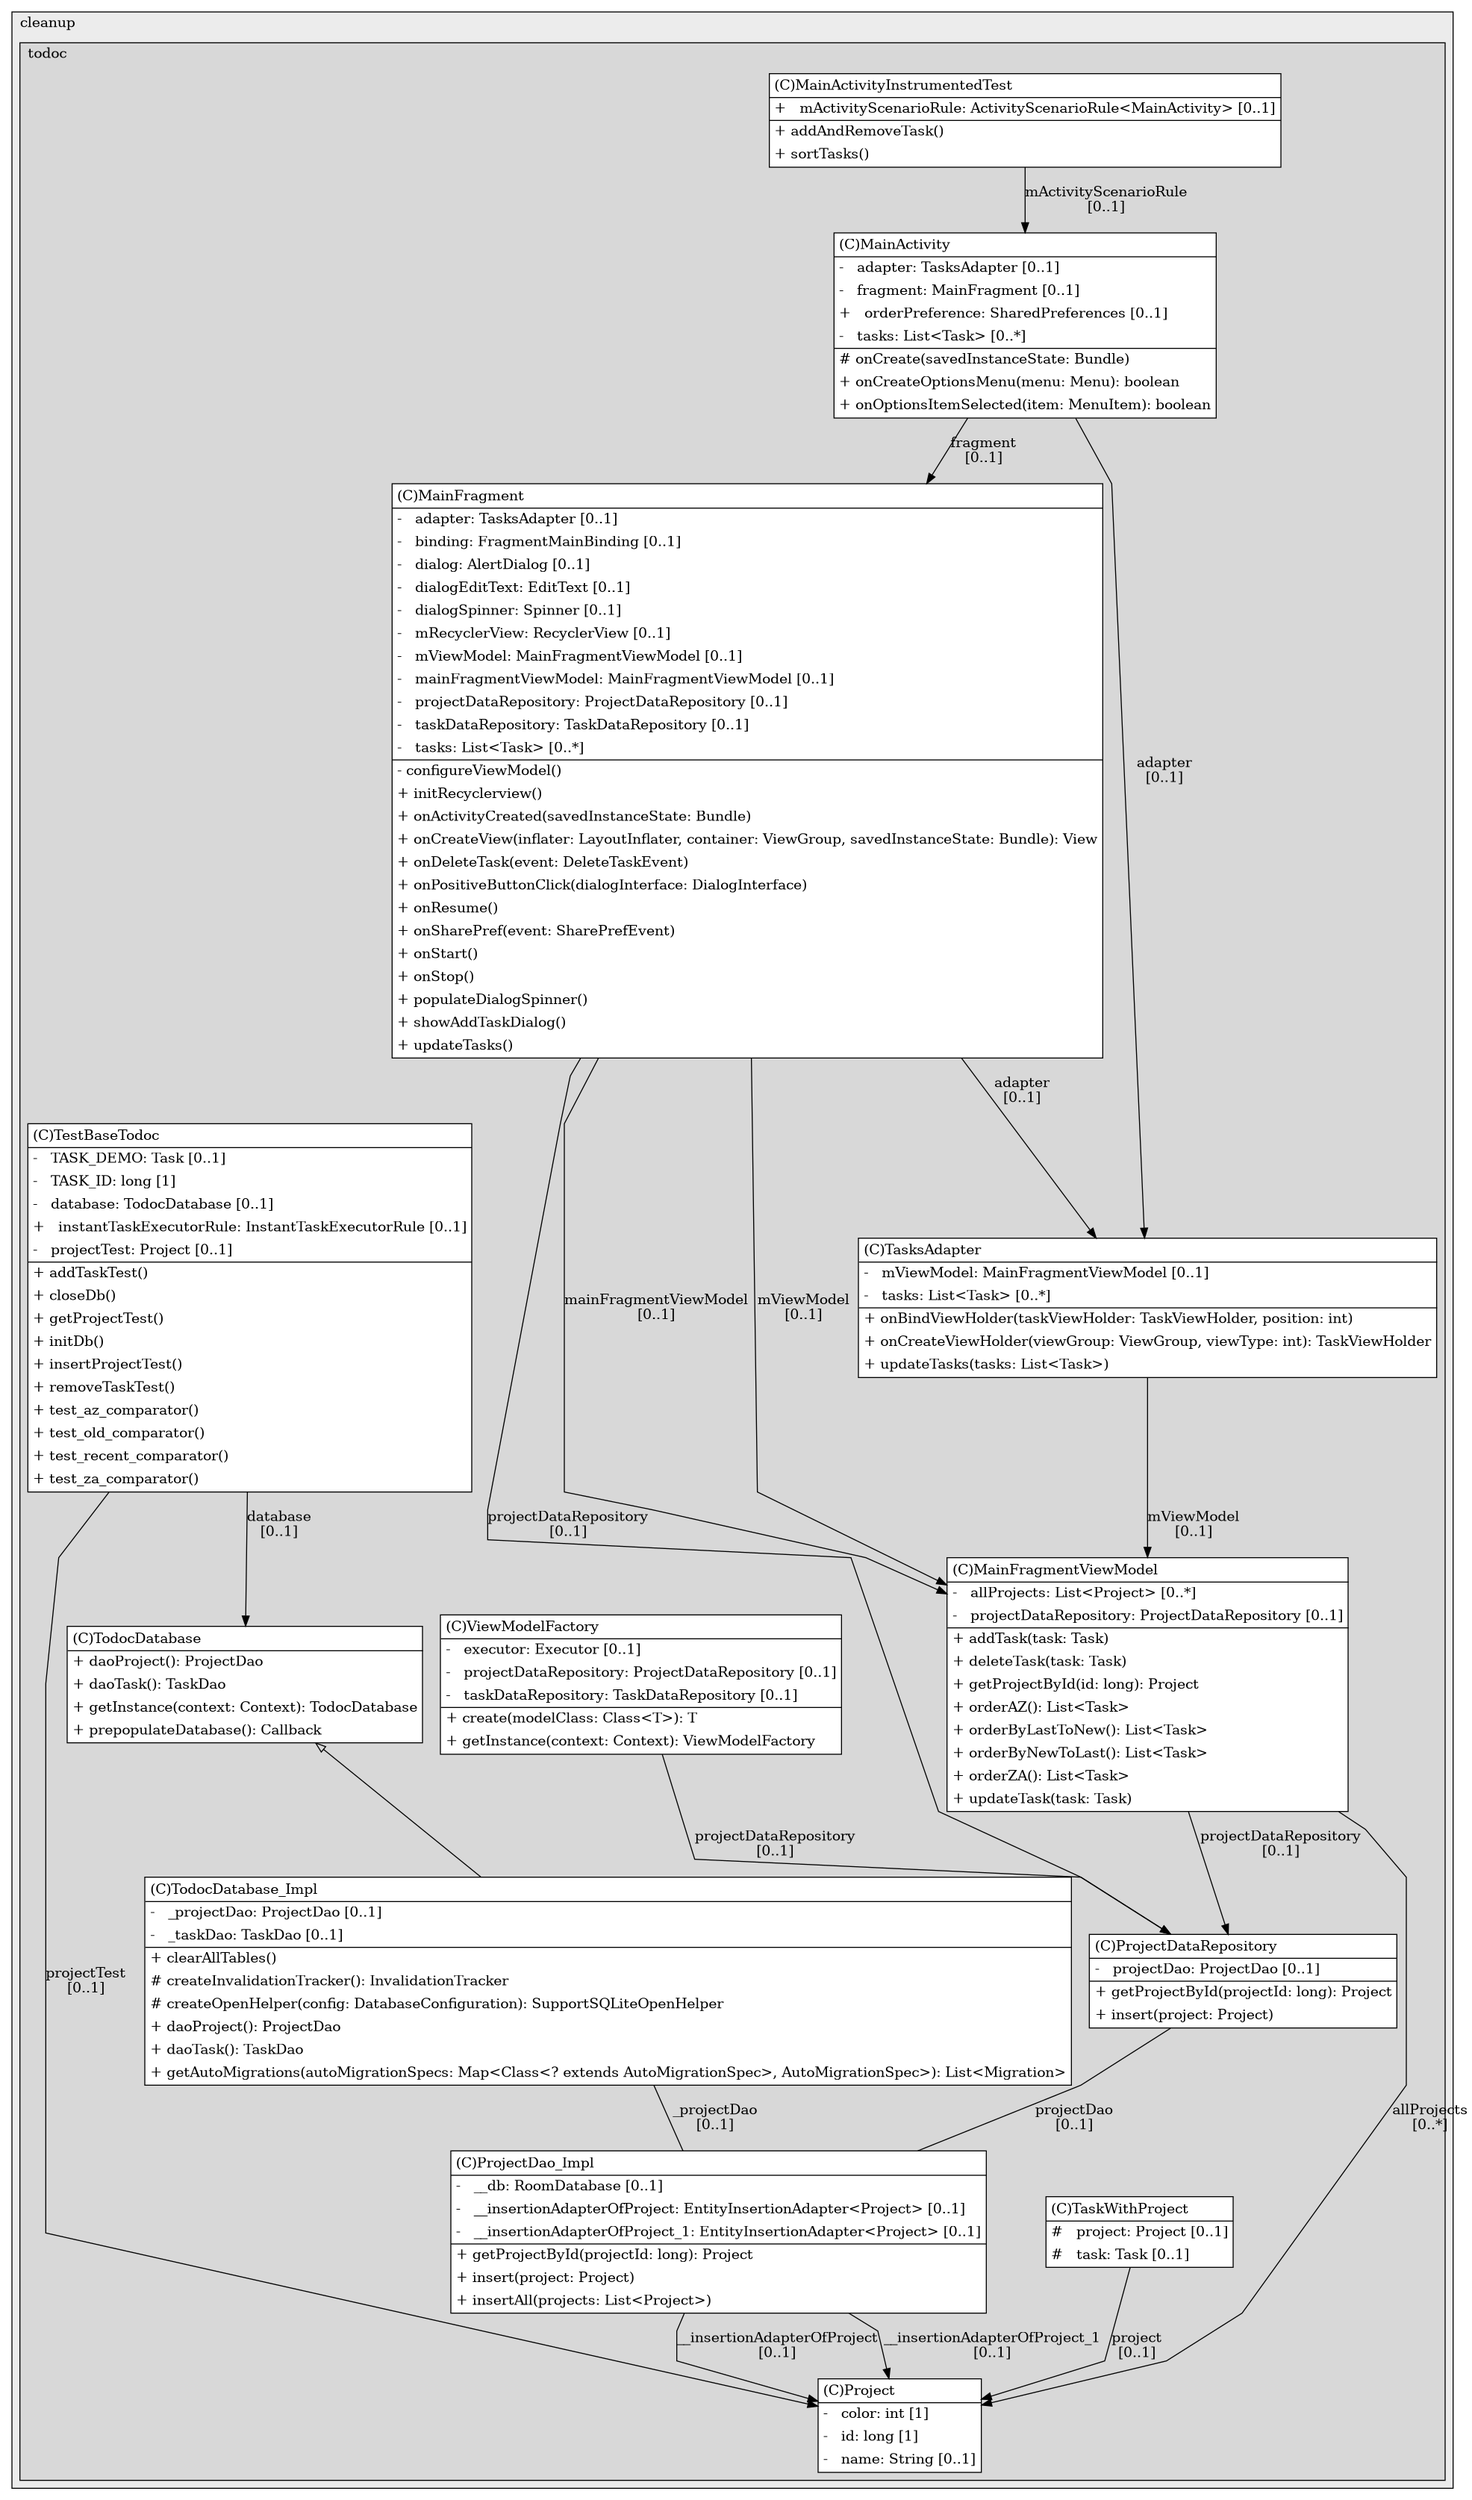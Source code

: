 @startuml

/' diagram meta data start
config=StructureConfiguration;
{
  "projectClassification": {
    "searchMode": "OpenProject", // OpenProject, AllProjects
    "includedProjects": "",
    "pathEndKeywords": "*.impl",
    "isClientPath": "",
    "isClientName": "",
    "isTestPath": "",
    "isTestName": "",
    "isMappingPath": "",
    "isMappingName": "",
    "isDataAccessPath": "",
    "isDataAccessName": "",
    "isDataStructurePath": "",
    "isDataStructureName": "",
    "isInterfaceStructuresPath": "",
    "isInterfaceStructuresName": "",
    "isEntryPointPath": "",
    "isEntryPointName": "",
    "treatFinalFieldsAsMandatory": false
  },
  "graphRestriction": {
    "classPackageExcludeFilter": "",
    "classPackageIncludeFilter": "",
    "classNameExcludeFilter": "",
    "classNameIncludeFilter": "",
    "methodNameExcludeFilter": "",
    "methodNameIncludeFilter": "",
    "removeByInheritance": "", // inheritance/annotation based filtering is done in a second step
    "removeByAnnotation": "",
    "removeByClassPackage": "", // cleanup the graph after inheritance/annotation based filtering is done
    "removeByClassName": "",
    "cutMappings": false,
    "cutEnum": true,
    "cutTests": true,
    "cutClient": true,
    "cutDataAccess": false,
    "cutInterfaceStructures": false,
    "cutDataStructures": false,
    "cutGetterAndSetter": true,
    "cutConstructors": true
  },
  "graphTraversal": {
    "forwardDepth": 6,
    "backwardDepth": 6,
    "classPackageExcludeFilter": "",
    "classPackageIncludeFilter": "",
    "classNameExcludeFilter": "",
    "classNameIncludeFilter": "",
    "methodNameExcludeFilter": "",
    "methodNameIncludeFilter": "",
    "hideMappings": false,
    "hideDataStructures": false,
    "hidePrivateMethods": true,
    "hideInterfaceCalls": true, // indirection: implementation -> interface (is hidden) -> implementation
    "onlyShowApplicationEntryPoints": false, // root node is included
    "useMethodCallsForStructureDiagram": "ForwardOnly" // ForwardOnly, BothDirections, No
  },
  "details": {
    "aggregation": "GroupByClass", // ByClass, GroupByClass, None
    "showClassGenericTypes": true,
    "showMethods": true,
    "showMethodParameterNames": true,
    "showMethodParameterTypes": true,
    "showMethodReturnType": true,
    "showPackageLevels": 2,
    "showDetailedClassStructure": true
  },
  "rootClass": "com.cleanup.todoc.models.Project",
  "extensionCallbackMethod": "" // qualified.class.name#methodName - signature: public static String method(String)
}
diagram meta data end '/



digraph g {
    rankdir="TB"
    splines=polyline
    

'nodes 
subgraph cluster_856774308 { 
   	label=cleanup
	labeljust=l
	fillcolor="#ececec"
	style=filled
   
   subgraph cluster_1925994771 { 
   	label=todoc
	labeljust=l
	fillcolor="#d8d8d8"
	style=filled
   
   MainActivity592173596[
	label=<<TABLE BORDER="1" CELLBORDER="0" CELLPADDING="4" CELLSPACING="0">
<TR><TD ALIGN="LEFT" >(C)MainActivity</TD></TR>
<HR/>
<TR><TD ALIGN="LEFT" >-   adapter: TasksAdapter [0..1]</TD></TR>
<TR><TD ALIGN="LEFT" >-   fragment: MainFragment [0..1]</TD></TR>
<TR><TD ALIGN="LEFT" >+   orderPreference: SharedPreferences [0..1]</TD></TR>
<TR><TD ALIGN="LEFT" >-   tasks: List&lt;Task&gt; [0..*]</TD></TR>
<HR/>
<TR><TD ALIGN="LEFT" ># onCreate(savedInstanceState: Bundle)</TD></TR>
<TR><TD ALIGN="LEFT" >+ onCreateOptionsMenu(menu: Menu): boolean</TD></TR>
<TR><TD ALIGN="LEFT" >+ onOptionsItemSelected(item: MenuItem): boolean</TD></TR>
</TABLE>>
	style=filled
	margin=0
	shape=plaintext
	fillcolor="#FFFFFF"
];

MainActivityInstrumentedTest1258479462[
	label=<<TABLE BORDER="1" CELLBORDER="0" CELLPADDING="4" CELLSPACING="0">
<TR><TD ALIGN="LEFT" >(C)MainActivityInstrumentedTest</TD></TR>
<HR/>
<TR><TD ALIGN="LEFT" >+   mActivityScenarioRule: ActivityScenarioRule&lt;MainActivity&gt; [0..1]</TD></TR>
<HR/>
<TR><TD ALIGN="LEFT" >+ addAndRemoveTask()</TD></TR>
<TR><TD ALIGN="LEFT" >+ sortTasks()</TD></TR>
</TABLE>>
	style=filled
	margin=0
	shape=plaintext
	fillcolor="#FFFFFF"
];

MainFragment592173596[
	label=<<TABLE BORDER="1" CELLBORDER="0" CELLPADDING="4" CELLSPACING="0">
<TR><TD ALIGN="LEFT" >(C)MainFragment</TD></TR>
<HR/>
<TR><TD ALIGN="LEFT" >-   adapter: TasksAdapter [0..1]</TD></TR>
<TR><TD ALIGN="LEFT" >-   binding: FragmentMainBinding [0..1]</TD></TR>
<TR><TD ALIGN="LEFT" >-   dialog: AlertDialog [0..1]</TD></TR>
<TR><TD ALIGN="LEFT" >-   dialogEditText: EditText [0..1]</TD></TR>
<TR><TD ALIGN="LEFT" >-   dialogSpinner: Spinner [0..1]</TD></TR>
<TR><TD ALIGN="LEFT" >-   mRecyclerView: RecyclerView [0..1]</TD></TR>
<TR><TD ALIGN="LEFT" >-   mViewModel: MainFragmentViewModel [0..1]</TD></TR>
<TR><TD ALIGN="LEFT" >-   mainFragmentViewModel: MainFragmentViewModel [0..1]</TD></TR>
<TR><TD ALIGN="LEFT" >-   projectDataRepository: ProjectDataRepository [0..1]</TD></TR>
<TR><TD ALIGN="LEFT" >-   taskDataRepository: TaskDataRepository [0..1]</TD></TR>
<TR><TD ALIGN="LEFT" >-   tasks: List&lt;Task&gt; [0..*]</TD></TR>
<HR/>
<TR><TD ALIGN="LEFT" >- configureViewModel()</TD></TR>
<TR><TD ALIGN="LEFT" >+ initRecyclerview()</TD></TR>
<TR><TD ALIGN="LEFT" >+ onActivityCreated(savedInstanceState: Bundle)</TD></TR>
<TR><TD ALIGN="LEFT" >+ onCreateView(inflater: LayoutInflater, container: ViewGroup, savedInstanceState: Bundle): View</TD></TR>
<TR><TD ALIGN="LEFT" >+ onDeleteTask(event: DeleteTaskEvent)</TD></TR>
<TR><TD ALIGN="LEFT" >+ onPositiveButtonClick(dialogInterface: DialogInterface)</TD></TR>
<TR><TD ALIGN="LEFT" >+ onResume()</TD></TR>
<TR><TD ALIGN="LEFT" >+ onSharePref(event: SharePrefEvent)</TD></TR>
<TR><TD ALIGN="LEFT" >+ onStart()</TD></TR>
<TR><TD ALIGN="LEFT" >+ onStop()</TD></TR>
<TR><TD ALIGN="LEFT" >+ populateDialogSpinner()</TD></TR>
<TR><TD ALIGN="LEFT" >+ showAddTaskDialog()</TD></TR>
<TR><TD ALIGN="LEFT" >+ updateTasks()</TD></TR>
</TABLE>>
	style=filled
	margin=0
	shape=plaintext
	fillcolor="#FFFFFF"
];

MainFragmentViewModel592173596[
	label=<<TABLE BORDER="1" CELLBORDER="0" CELLPADDING="4" CELLSPACING="0">
<TR><TD ALIGN="LEFT" >(C)MainFragmentViewModel</TD></TR>
<HR/>
<TR><TD ALIGN="LEFT" >-   allProjects: List&lt;Project&gt; [0..*]</TD></TR>
<TR><TD ALIGN="LEFT" >-   projectDataRepository: ProjectDataRepository [0..1]</TD></TR>
<HR/>
<TR><TD ALIGN="LEFT" >+ addTask(task: Task)</TD></TR>
<TR><TD ALIGN="LEFT" >+ deleteTask(task: Task)</TD></TR>
<TR><TD ALIGN="LEFT" >+ getProjectById(id: long): Project</TD></TR>
<TR><TD ALIGN="LEFT" >+ orderAZ(): List&lt;Task&gt;</TD></TR>
<TR><TD ALIGN="LEFT" >+ orderByLastToNew(): List&lt;Task&gt;</TD></TR>
<TR><TD ALIGN="LEFT" >+ orderByNewToLast(): List&lt;Task&gt;</TD></TR>
<TR><TD ALIGN="LEFT" >+ orderZA(): List&lt;Task&gt;</TD></TR>
<TR><TD ALIGN="LEFT" >+ updateTask(task: Task)</TD></TR>
</TABLE>>
	style=filled
	margin=0
	shape=plaintext
	fillcolor="#FFFFFF"
];

Project2050372082[
	label=<<TABLE BORDER="1" CELLBORDER="0" CELLPADDING="4" CELLSPACING="0">
<TR><TD ALIGN="LEFT" >(C)Project</TD></TR>
<HR/>
<TR><TD ALIGN="LEFT" >-   color: int [1]</TD></TR>
<TR><TD ALIGN="LEFT" >-   id: long [1]</TD></TR>
<TR><TD ALIGN="LEFT" >-   name: String [0..1]</TD></TR>
</TABLE>>
	style=filled
	margin=0
	shape=plaintext
	fillcolor="#FFFFFF"
];

ProjectDao_Impl1426069251[
	label=<<TABLE BORDER="1" CELLBORDER="0" CELLPADDING="4" CELLSPACING="0">
<TR><TD ALIGN="LEFT" >(C)ProjectDao_Impl</TD></TR>
<HR/>
<TR><TD ALIGN="LEFT" >-   __db: RoomDatabase [0..1]</TD></TR>
<TR><TD ALIGN="LEFT" >-   __insertionAdapterOfProject: EntityInsertionAdapter&lt;Project&gt; [0..1]</TD></TR>
<TR><TD ALIGN="LEFT" >-   __insertionAdapterOfProject_1: EntityInsertionAdapter&lt;Project&gt; [0..1]</TD></TR>
<HR/>
<TR><TD ALIGN="LEFT" >+ getProjectById(projectId: long): Project</TD></TR>
<TR><TD ALIGN="LEFT" >+ insert(project: Project)</TD></TR>
<TR><TD ALIGN="LEFT" >+ insertAll(projects: List&lt;Project&gt;)</TD></TR>
</TABLE>>
	style=filled
	margin=0
	shape=plaintext
	fillcolor="#FFFFFF"
];

ProjectDataRepository1295645968[
	label=<<TABLE BORDER="1" CELLBORDER="0" CELLPADDING="4" CELLSPACING="0">
<TR><TD ALIGN="LEFT" >(C)ProjectDataRepository</TD></TR>
<HR/>
<TR><TD ALIGN="LEFT" >-   projectDao: ProjectDao [0..1]</TD></TR>
<HR/>
<TR><TD ALIGN="LEFT" >+ getProjectById(projectId: long): Project</TD></TR>
<TR><TD ALIGN="LEFT" >+ insert(project: Project)</TD></TR>
</TABLE>>
	style=filled
	margin=0
	shape=plaintext
	fillcolor="#FFFFFF"
];

TaskWithProject1426069251[
	label=<<TABLE BORDER="1" CELLBORDER="0" CELLPADDING="4" CELLSPACING="0">
<TR><TD ALIGN="LEFT" >(C)TaskWithProject</TD></TR>
<HR/>
<TR><TD ALIGN="LEFT" >#   project: Project [0..1]</TD></TR>
<TR><TD ALIGN="LEFT" >#   task: Task [0..1]</TD></TR>
</TABLE>>
	style=filled
	margin=0
	shape=plaintext
	fillcolor="#FFFFFF"
];

TasksAdapter592173596[
	label=<<TABLE BORDER="1" CELLBORDER="0" CELLPADDING="4" CELLSPACING="0">
<TR><TD ALIGN="LEFT" >(C)TasksAdapter</TD></TR>
<HR/>
<TR><TD ALIGN="LEFT" >-   mViewModel: MainFragmentViewModel [0..1]</TD></TR>
<TR><TD ALIGN="LEFT" >-   tasks: List&lt;Task&gt; [0..*]</TD></TR>
<HR/>
<TR><TD ALIGN="LEFT" >+ onBindViewHolder(taskViewHolder: TaskViewHolder, position: int)</TD></TR>
<TR><TD ALIGN="LEFT" >+ onCreateViewHolder(viewGroup: ViewGroup, viewType: int): TaskViewHolder</TD></TR>
<TR><TD ALIGN="LEFT" >+ updateTasks(tasks: List&lt;Task&gt;)</TD></TR>
</TABLE>>
	style=filled
	margin=0
	shape=plaintext
	fillcolor="#FFFFFF"
];

TestBaseTodoc1258479462[
	label=<<TABLE BORDER="1" CELLBORDER="0" CELLPADDING="4" CELLSPACING="0">
<TR><TD ALIGN="LEFT" >(C)TestBaseTodoc</TD></TR>
<HR/>
<TR><TD ALIGN="LEFT" >-   TASK_DEMO: Task [0..1]</TD></TR>
<TR><TD ALIGN="LEFT" >-   TASK_ID: long [1]</TD></TR>
<TR><TD ALIGN="LEFT" >-   database: TodocDatabase [0..1]</TD></TR>
<TR><TD ALIGN="LEFT" >+   instantTaskExecutorRule: InstantTaskExecutorRule [0..1]</TD></TR>
<TR><TD ALIGN="LEFT" >-   projectTest: Project [0..1]</TD></TR>
<HR/>
<TR><TD ALIGN="LEFT" >+ addTaskTest()</TD></TR>
<TR><TD ALIGN="LEFT" >+ closeDb()</TD></TR>
<TR><TD ALIGN="LEFT" >+ getProjectTest()</TD></TR>
<TR><TD ALIGN="LEFT" >+ initDb()</TD></TR>
<TR><TD ALIGN="LEFT" >+ insertProjectTest()</TD></TR>
<TR><TD ALIGN="LEFT" >+ removeTaskTest()</TD></TR>
<TR><TD ALIGN="LEFT" >+ test_az_comparator()</TD></TR>
<TR><TD ALIGN="LEFT" >+ test_old_comparator()</TD></TR>
<TR><TD ALIGN="LEFT" >+ test_recent_comparator()</TD></TR>
<TR><TD ALIGN="LEFT" >+ test_za_comparator()</TD></TR>
</TABLE>>
	style=filled
	margin=0
	shape=plaintext
	fillcolor="#FFFFFF"
];

TodocDatabase1426069251[
	label=<<TABLE BORDER="1" CELLBORDER="0" CELLPADDING="4" CELLSPACING="0">
<TR><TD ALIGN="LEFT" >(C)TodocDatabase</TD></TR>
<HR/>
<TR><TD ALIGN="LEFT" >+ daoProject(): ProjectDao</TD></TR>
<TR><TD ALIGN="LEFT" >+ daoTask(): TaskDao</TD></TR>
<TR><TD ALIGN="LEFT" >+ getInstance(context: Context): TodocDatabase</TD></TR>
<TR><TD ALIGN="LEFT" >+ prepopulateDatabase(): Callback</TD></TR>
</TABLE>>
	style=filled
	margin=0
	shape=plaintext
	fillcolor="#FFFFFF"
];

TodocDatabase_Impl1426069251[
	label=<<TABLE BORDER="1" CELLBORDER="0" CELLPADDING="4" CELLSPACING="0">
<TR><TD ALIGN="LEFT" >(C)TodocDatabase_Impl</TD></TR>
<HR/>
<TR><TD ALIGN="LEFT" >-   _projectDao: ProjectDao [0..1]</TD></TR>
<TR><TD ALIGN="LEFT" >-   _taskDao: TaskDao [0..1]</TD></TR>
<HR/>
<TR><TD ALIGN="LEFT" >+ clearAllTables()</TD></TR>
<TR><TD ALIGN="LEFT" ># createInvalidationTracker(): InvalidationTracker</TD></TR>
<TR><TD ALIGN="LEFT" ># createOpenHelper(config: DatabaseConfiguration): SupportSQLiteOpenHelper</TD></TR>
<TR><TD ALIGN="LEFT" >+ daoProject(): ProjectDao</TD></TR>
<TR><TD ALIGN="LEFT" >+ daoTask(): TaskDao</TD></TR>
<TR><TD ALIGN="LEFT" >+ getAutoMigrations(autoMigrationSpecs: Map&lt;Class&lt;? extends AutoMigrationSpec&gt;, AutoMigrationSpec&gt;): List&lt;Migration&gt;</TD></TR>
</TABLE>>
	style=filled
	margin=0
	shape=plaintext
	fillcolor="#FFFFFF"
];

ViewModelFactory592173596[
	label=<<TABLE BORDER="1" CELLBORDER="0" CELLPADDING="4" CELLSPACING="0">
<TR><TD ALIGN="LEFT" >(C)ViewModelFactory</TD></TR>
<HR/>
<TR><TD ALIGN="LEFT" >-   executor: Executor [0..1]</TD></TR>
<TR><TD ALIGN="LEFT" >-   projectDataRepository: ProjectDataRepository [0..1]</TD></TR>
<TR><TD ALIGN="LEFT" >-   taskDataRepository: TaskDataRepository [0..1]</TD></TR>
<HR/>
<TR><TD ALIGN="LEFT" >+ create(modelClass: Class&lt;T&gt;): T</TD></TR>
<TR><TD ALIGN="LEFT" >+ getInstance(context: Context): ViewModelFactory</TD></TR>
</TABLE>>
	style=filled
	margin=0
	shape=plaintext
	fillcolor="#FFFFFF"
];
} 
} 

'edges    
MainActivity592173596 -> MainFragment592173596[label="fragment
[0..1]"];
MainActivity592173596 -> TasksAdapter592173596[label="adapter
[0..1]"];
MainActivityInstrumentedTest1258479462 -> MainActivity592173596[label="mActivityScenarioRule
[0..1]"];
MainFragment592173596 -> MainFragmentViewModel592173596[label="mViewModel
[0..1]"];
MainFragment592173596 -> MainFragmentViewModel592173596[label="mainFragmentViewModel
[0..1]"];
MainFragment592173596 -> ProjectDataRepository1295645968[label="projectDataRepository
[0..1]"];
MainFragment592173596 -> TasksAdapter592173596[label="adapter
[0..1]"];
MainFragmentViewModel592173596 -> Project2050372082[label="allProjects
[0..*]"];
MainFragmentViewModel592173596 -> ProjectDataRepository1295645968[label="projectDataRepository
[0..1]"];
ProjectDao_Impl1426069251 -> Project2050372082[label="__insertionAdapterOfProject
[0..1]"];
ProjectDao_Impl1426069251 -> Project2050372082[label="__insertionAdapterOfProject_1
[0..1]"];
ProjectDataRepository1295645968 -> ProjectDao_Impl1426069251[label="projectDao
[0..1]", arrowhead=none];
TaskWithProject1426069251 -> Project2050372082[label="project
[0..1]"];
TasksAdapter592173596 -> MainFragmentViewModel592173596[label="mViewModel
[0..1]"];
TestBaseTodoc1258479462 -> Project2050372082[label="projectTest
[0..1]"];
TestBaseTodoc1258479462 -> TodocDatabase1426069251[label="database
[0..1]"];
TodocDatabase1426069251 -> TodocDatabase_Impl1426069251[arrowhead=none, arrowtail=empty, dir=both];
TodocDatabase_Impl1426069251 -> ProjectDao_Impl1426069251[label="_projectDao
[0..1]", arrowhead=none];
ViewModelFactory592173596 -> ProjectDataRepository1295645968[label="projectDataRepository
[0..1]"];
    
}
@enduml